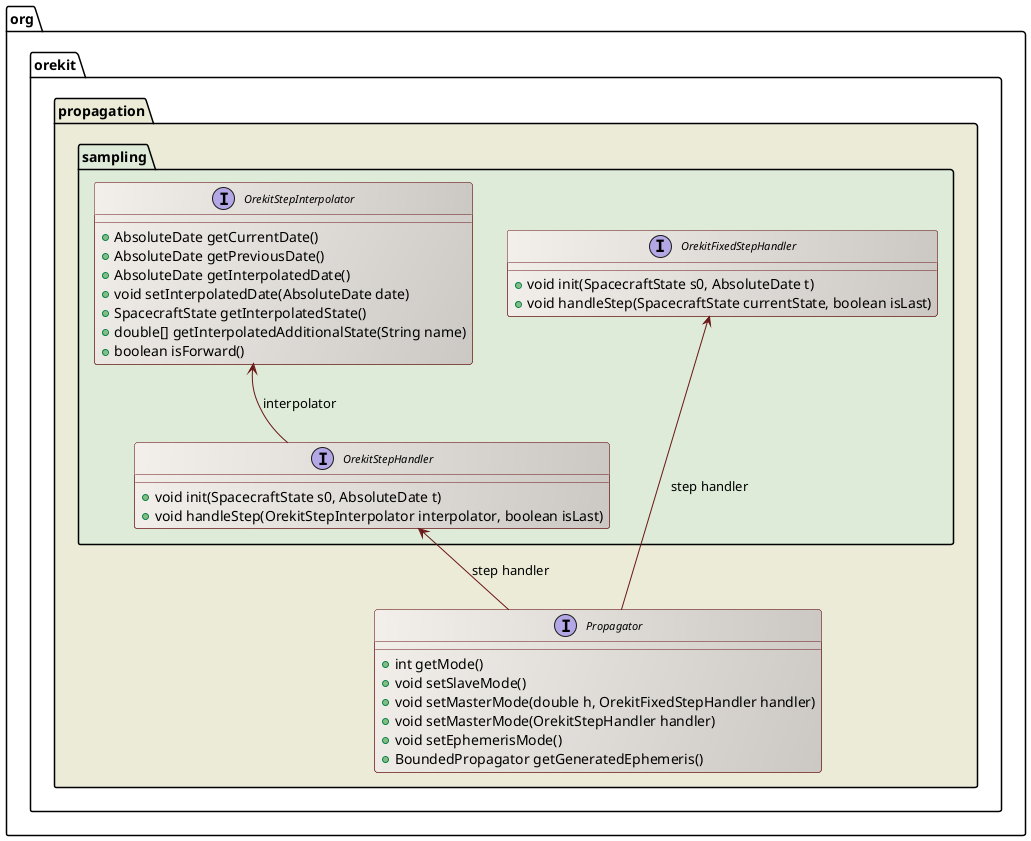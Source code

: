 ' Copyright 2002-2014 CS Systèmes d'Information
' Licensed to CS Systèmes d'Information (CS) under one or more
' contributor license agreements.  See the NOTICE file distributed with
' this work for additional information regarding copyright ownership.
' CS licenses this file to You under the Apache License, Version 2.0
' (the "License"); you may not use this file except in compliance with
' the License.  You may obtain a copy of the License at
'
'   http://www.apache.org/licenses/LICENSE-2.0
'
' Unless required by applicable law or agreed to in writing, software
' distributed under the License is distributed on an "AS IS" BASIS,
' WITHOUT WARRANTIES OR CONDITIONS OF ANY KIND, either express or implied.
' See the License for the specific language governing permissions and
' limitations under the License.
 
@startuml

  skinparam svek                  true
  skinparam ClassBackgroundColor  #F3EFEB/CCC9C5
  skinparam ClassArrowColor       #691616
  skinparam ClassBorderColor      #691616
  skinparam NoteBackgroundColor   #F3EFEB
  skinparam NoteBorderColor       #691616
  skinparam NoteFontColor         #691616
  skinparam ClassFontSize         11

  package org.orekit.propagation #ECEBD8 {

    interface Propagator {
      +int getMode()
      +void setSlaveMode()
      +void setMasterMode(double h, OrekitFixedStepHandler handler)
      +void setMasterMode(OrekitStepHandler handler)
      +void setEphemerisMode()
      +BoundedPropagator getGeneratedEphemeris()
    }

    package sampling #DDEBD8 {

      interface OrekitStepHandler {
        +void init(SpacecraftState s0, AbsoluteDate t)
        +void handleStep(OrekitStepInterpolator interpolator, boolean isLast)
      }

      interface OrekitFixedStepHandler {
        +void init(SpacecraftState s0, AbsoluteDate t)
        +void handleStep(SpacecraftState currentState, boolean isLast)
      }

      interface OrekitStepInterpolator {
        +AbsoluteDate getCurrentDate()
        +AbsoluteDate getPreviousDate()
        +AbsoluteDate getInterpolatedDate()
        +void setInterpolatedDate(AbsoluteDate date)
        +SpacecraftState getInterpolatedState()
        +double[] getInterpolatedAdditionalState(String name)
        +boolean isForward()
      }

      OrekitStepHandler <-down- Propagator : step handler
      OrekitStepInterpolator <-down- OrekitStepHandler : interpolator
      OrekitFixedStepHandler <-- Propagator : step handler

    }

  }

@enduml
